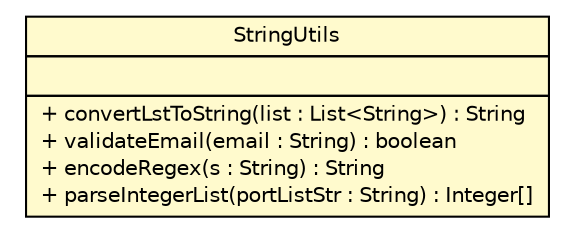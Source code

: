 #!/usr/local/bin/dot
#
# Class diagram 
# Generated by UMLGraph version 5.1 (http://www.umlgraph.org/)
#

digraph G {
	edge [fontname="Helvetica",fontsize=10,labelfontname="Helvetica",labelfontsize=10];
	node [fontname="Helvetica",fontsize=10,shape=plaintext];
	nodesep=0.25;
	ranksep=0.5;
	// com.apporiented.hermesftp.utils.StringUtils
	c15770 [label=<<table title="com.apporiented.hermesftp.utils.StringUtils" border="0" cellborder="1" cellspacing="0" cellpadding="2" port="p" bgcolor="lemonChiffon" href="./StringUtils.html">
		<tr><td><table border="0" cellspacing="0" cellpadding="1">
<tr><td align="center" balign="center"> StringUtils </td></tr>
		</table></td></tr>
		<tr><td><table border="0" cellspacing="0" cellpadding="1">
<tr><td align="left" balign="left">  </td></tr>
		</table></td></tr>
		<tr><td><table border="0" cellspacing="0" cellpadding="1">
<tr><td align="left" balign="left"> + convertLstToString(list : List&lt;String&gt;) : String </td></tr>
<tr><td align="left" balign="left"> + validateEmail(email : String) : boolean </td></tr>
<tr><td align="left" balign="left"> + encodeRegex(s : String) : String </td></tr>
<tr><td align="left" balign="left"> + parseIntegerList(portListStr : String) : Integer[] </td></tr>
		</table></td></tr>
		</table>>, fontname="Helvetica", fontcolor="black", fontsize=10.0];
}

